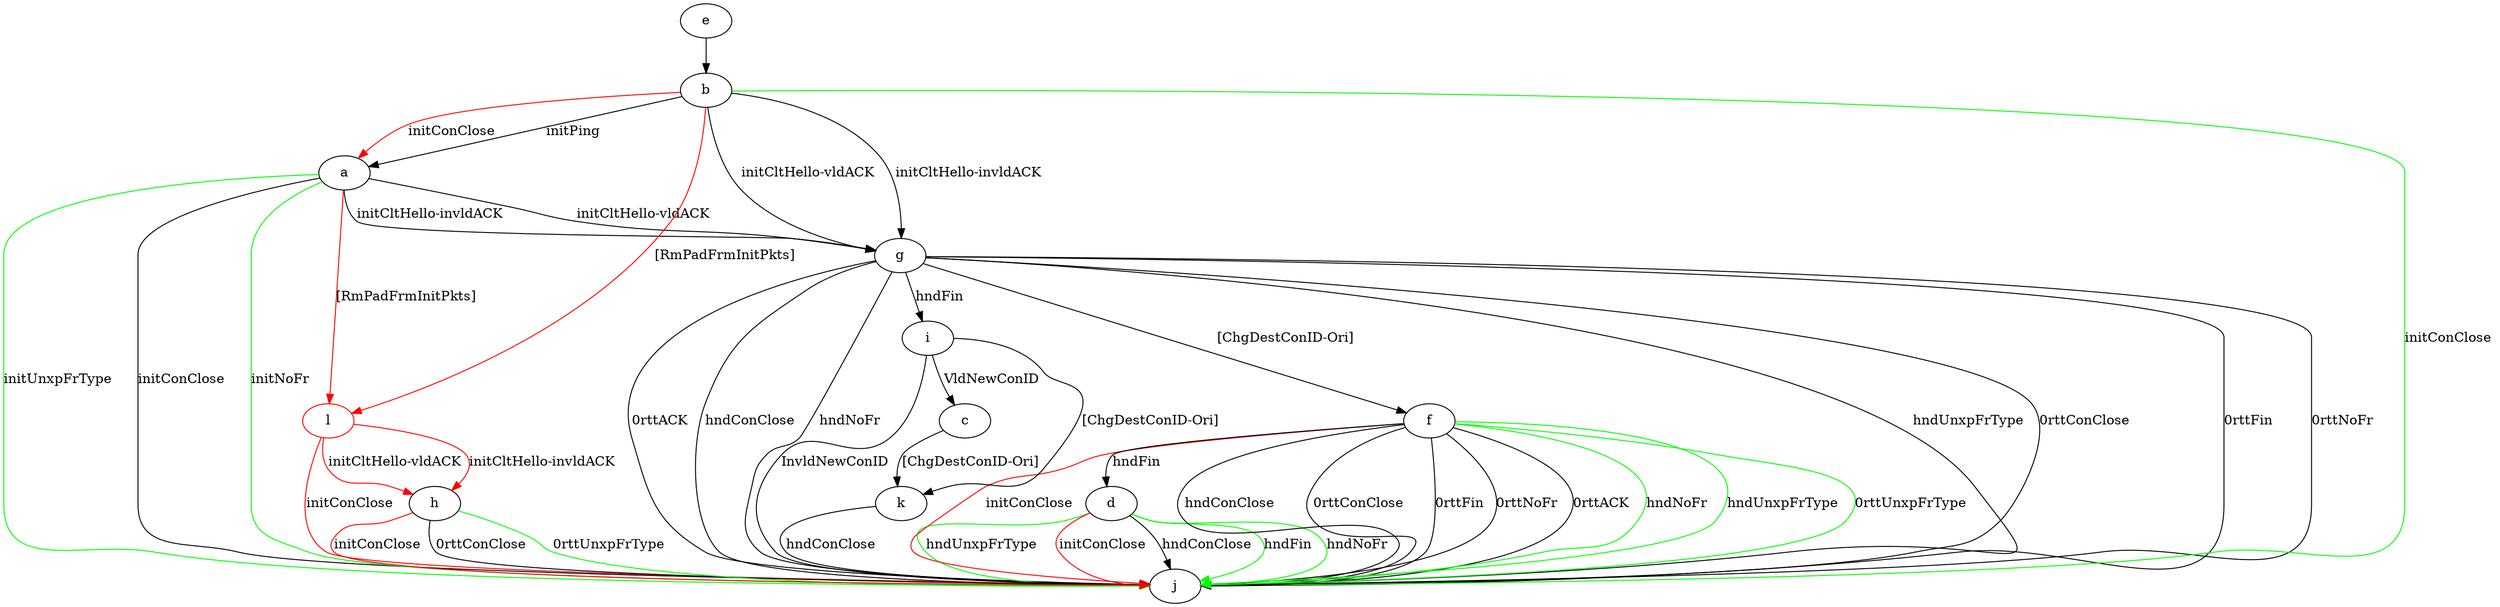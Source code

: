 digraph "" {
	a -> g	[key=0,
		label="initCltHello-vldACK "];
	a -> g	[key=1,
		label="initCltHello-invldACK "];
	a -> j	[key=0,
		label="initConClose "];
	a -> j	[key=1,
		color=green,
		label="initNoFr "];
	a -> j	[key=2,
		color=green,
		label="initUnxpFrType "];
	l	[color=red];
	a -> l	[key=0,
		color=red,
		label="[RmPadFrmInitPkts] "];
	b -> a	[key=0,
		label="initPing "];
	b -> a	[key=1,
		color=red,
		label="initConClose "];
	b -> g	[key=0,
		label="initCltHello-vldACK "];
	b -> g	[key=1,
		label="initCltHello-invldACK "];
	b -> j	[key=0,
		color=green,
		label="initConClose "];
	b -> l	[key=0,
		color=red,
		label="[RmPadFrmInitPkts] "];
	c -> k	[key=0,
		label="[ChgDestConID-Ori] "];
	d -> j	[key=0,
		label="hndConClose "];
	d -> j	[key=1,
		color=green,
		label="hndFin "];
	d -> j	[key=2,
		color=green,
		label="hndNoFr "];
	d -> j	[key=3,
		color=green,
		label="hndUnxpFrType "];
	d -> j	[key=4,
		color=red,
		label="initConClose "];
	e -> b	[key=0];
	f -> d	[key=0,
		label="hndFin "];
	f -> j	[key=0,
		label="hndConClose "];
	f -> j	[key=1,
		label="0rttConClose "];
	f -> j	[key=2,
		label="0rttFin "];
	f -> j	[key=3,
		label="0rttNoFr "];
	f -> j	[key=4,
		label="0rttACK "];
	f -> j	[key=5,
		color=green,
		label="hndNoFr "];
	f -> j	[key=6,
		color=green,
		label="hndUnxpFrType "];
	f -> j	[key=7,
		color=green,
		label="0rttUnxpFrType "];
	f -> j	[key=8,
		color=red,
		label="initConClose "];
	g -> f	[key=0,
		label="[ChgDestConID-Ori] "];
	g -> i	[key=0,
		label="hndFin "];
	g -> j	[key=0,
		label="hndConClose "];
	g -> j	[key=1,
		label="hndNoFr "];
	g -> j	[key=2,
		label="hndUnxpFrType "];
	g -> j	[key=3,
		label="0rttConClose "];
	g -> j	[key=4,
		label="0rttFin "];
	g -> j	[key=5,
		label="0rttNoFr "];
	g -> j	[key=6,
		label="0rttACK "];
	h -> j	[key=0,
		label="0rttConClose "];
	h -> j	[key=1,
		color=green,
		label="0rttUnxpFrType "];
	h -> j	[key=2,
		color=red,
		label="initConClose "];
	i -> c	[key=0,
		label="VldNewConID "];
	i -> j	[key=0,
		label="InvldNewConID "];
	i -> k	[key=0,
		label="[ChgDestConID-Ori] "];
	k -> j	[key=0,
		label="hndConClose "];
	l -> h	[key=0,
		color=red,
		label="initCltHello-vldACK "];
	l -> h	[key=1,
		color=red,
		label="initCltHello-invldACK "];
	l -> j	[key=0,
		color=red,
		label="initConClose "];
}
